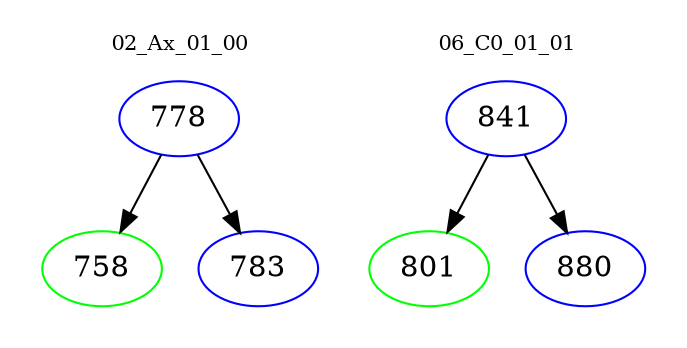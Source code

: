 digraph{
subgraph cluster_0 {
color = white
label = "02_Ax_01_00";
fontsize=10;
T0_778 [label="778", color="blue"]
T0_778 -> T0_758 [color="black"]
T0_758 [label="758", color="green"]
T0_778 -> T0_783 [color="black"]
T0_783 [label="783", color="blue"]
}
subgraph cluster_1 {
color = white
label = "06_C0_01_01";
fontsize=10;
T1_841 [label="841", color="blue"]
T1_841 -> T1_801 [color="black"]
T1_801 [label="801", color="green"]
T1_841 -> T1_880 [color="black"]
T1_880 [label="880", color="blue"]
}
}
